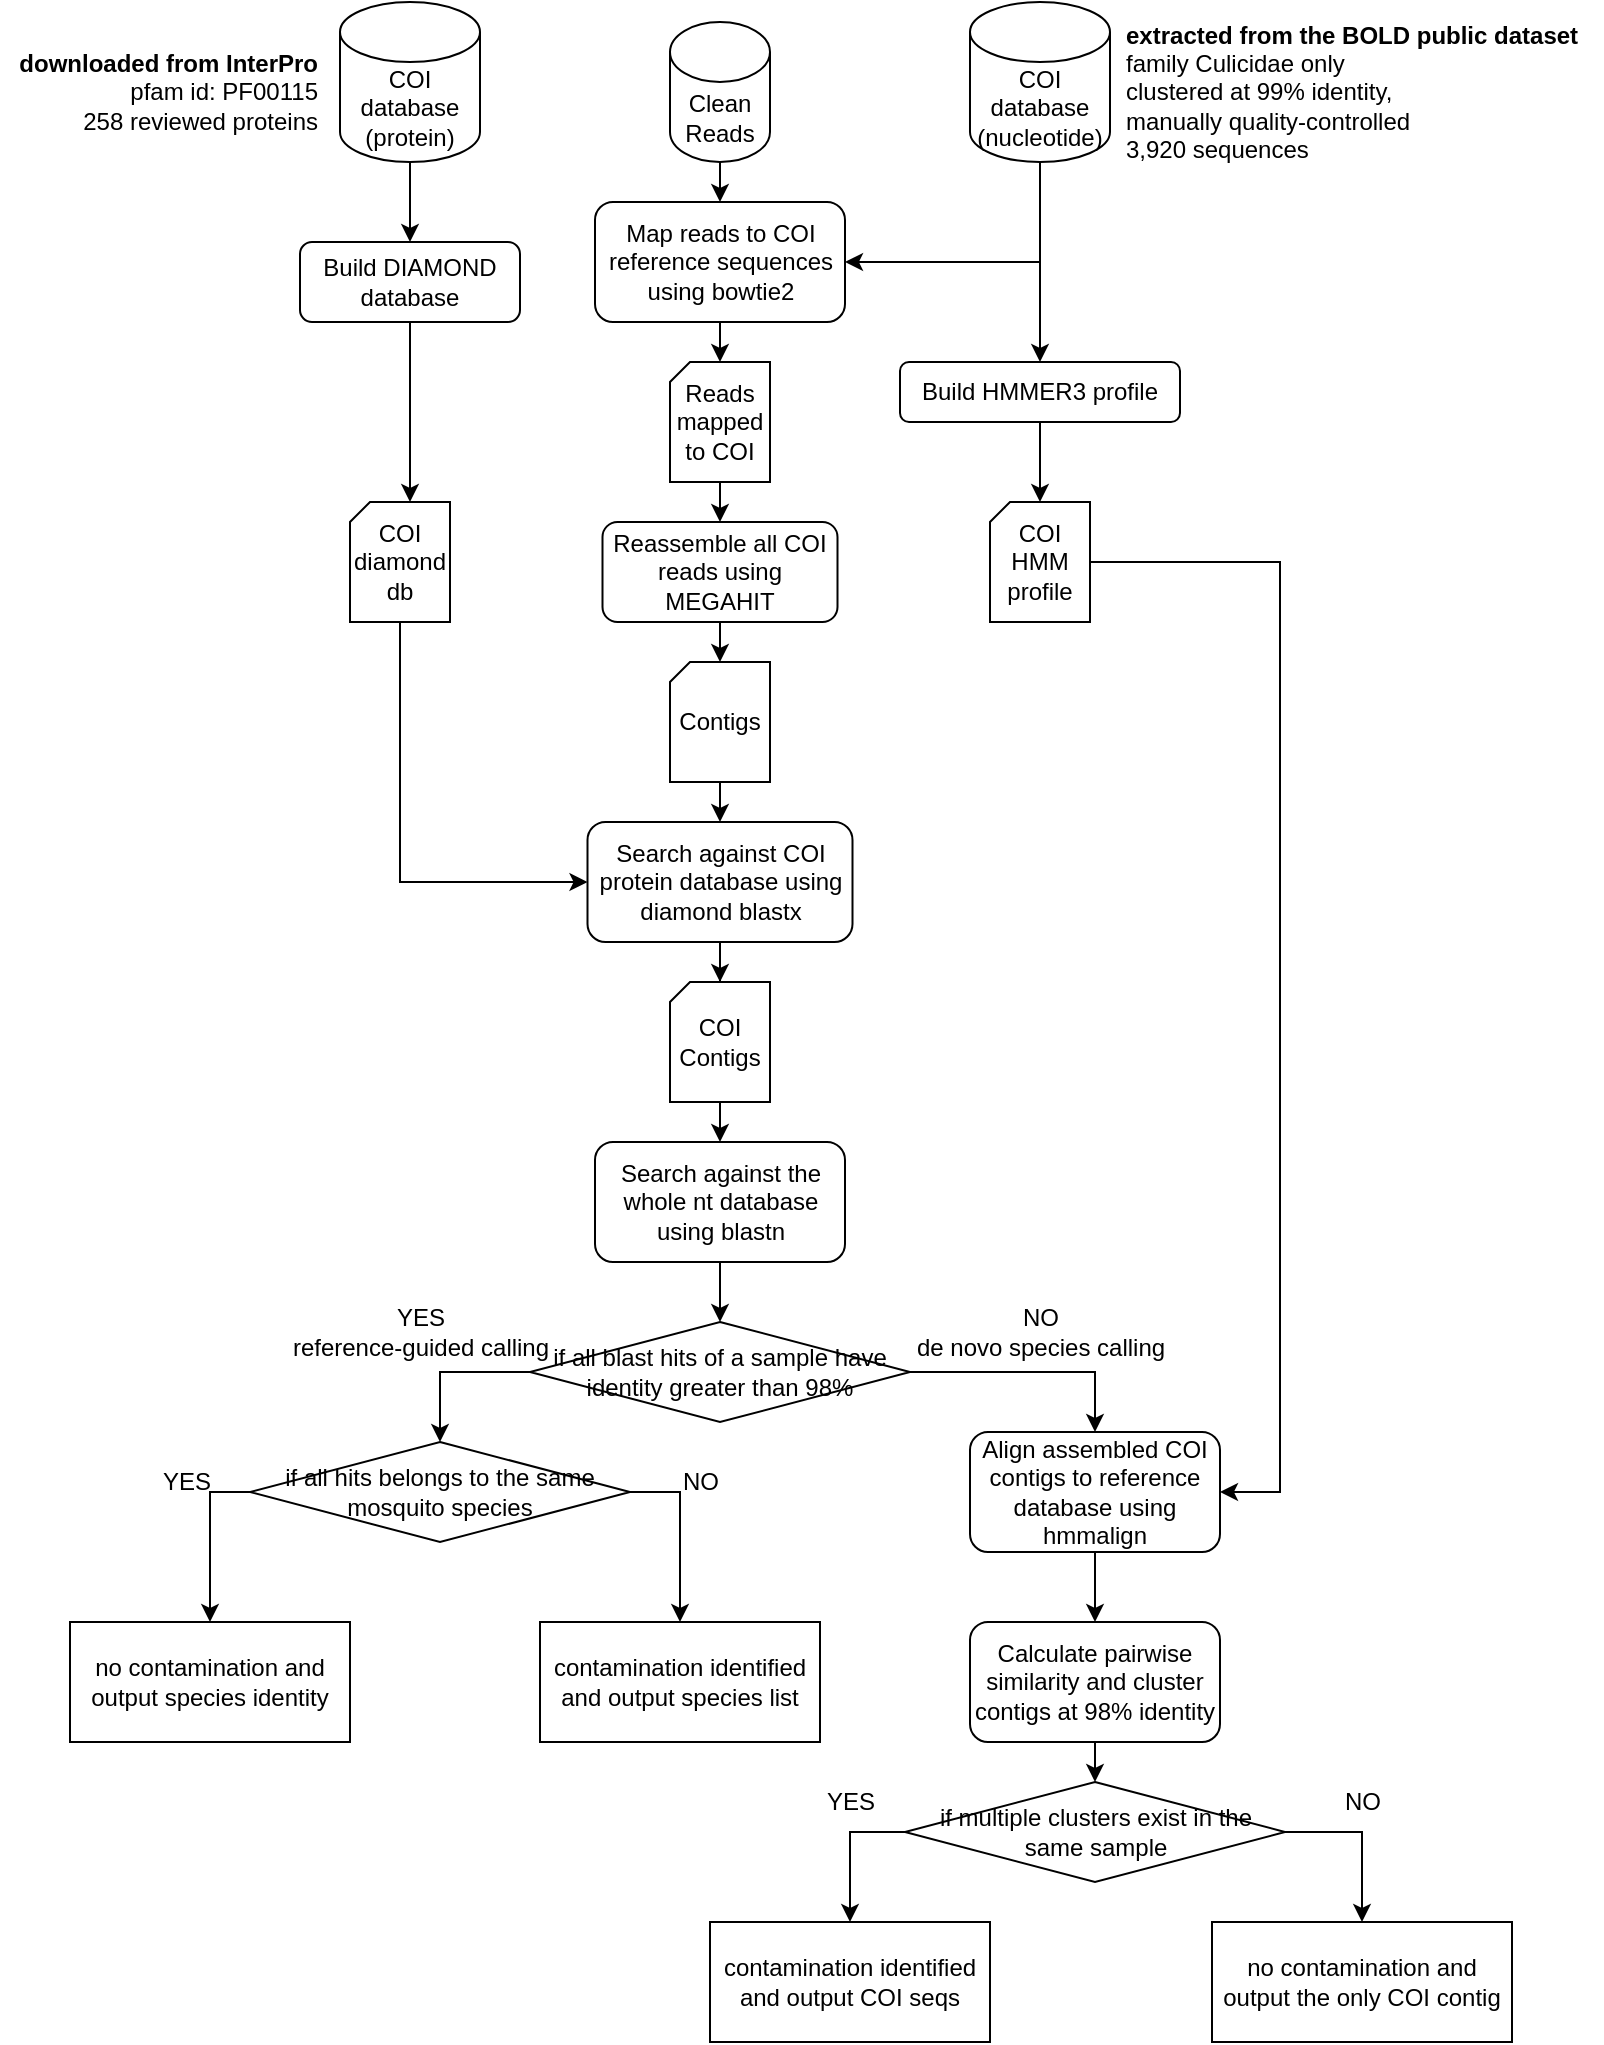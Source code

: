 <mxfile version="14.1.8" type="device"><diagram id="cQaaZWP7CWRT8Dg7XeGn" name="Page-1"><mxGraphModel dx="1301" dy="1049" grid="1" gridSize="10" guides="1" tooltips="1" connect="1" arrows="1" fold="1" page="1" pageScale="1" pageWidth="850" pageHeight="1100" math="0" shadow="0"><root><mxCell id="0"/><mxCell id="1" parent="0"/><mxCell id="BzrMHumJkSIJWRMrRUgv-27" style="edgeStyle=orthogonalEdgeStyle;rounded=0;orthogonalLoop=1;jettySize=auto;html=1;exitX=0.5;exitY=1;exitDx=0;exitDy=0;entryX=0.5;entryY=0;entryDx=0;entryDy=0;entryPerimeter=0;startArrow=none;startFill=0;endArrow=classic;endFill=1;" parent="1" source="BzrMHumJkSIJWRMrRUgv-1" target="BzrMHumJkSIJWRMrRUgv-25" edge="1"><mxGeometry relative="1" as="geometry"/></mxCell><mxCell id="BzrMHumJkSIJWRMrRUgv-1" value="Map reads to COI reference sequences using bowtie2" style="rounded=1;whiteSpace=wrap;html=1;" parent="1" vertex="1"><mxGeometry x="321.5" y="140" width="125" height="60" as="geometry"/></mxCell><mxCell id="BzrMHumJkSIJWRMrRUgv-16" style="edgeStyle=orthogonalEdgeStyle;rounded=0;orthogonalLoop=1;jettySize=auto;html=1;exitX=0.5;exitY=1;exitDx=0;exitDy=0;exitPerimeter=0;entryX=0.5;entryY=0;entryDx=0;entryDy=0;startArrow=none;startFill=0;endArrow=classic;endFill=1;" parent="1" source="BzrMHumJkSIJWRMrRUgv-2" target="BzrMHumJkSIJWRMrRUgv-1" edge="1"><mxGeometry relative="1" as="geometry"/></mxCell><mxCell id="BzrMHumJkSIJWRMrRUgv-2" value="Clean Reads" style="shape=cylinder3;whiteSpace=wrap;html=1;boundedLbl=1;backgroundOutline=1;size=15;" parent="1" vertex="1"><mxGeometry x="359" y="50" width="50" height="70" as="geometry"/></mxCell><mxCell id="58Q6JmPihY4ID2T2_aJl-16" style="edgeStyle=orthogonalEdgeStyle;rounded=0;orthogonalLoop=1;jettySize=auto;html=1;exitX=0.5;exitY=1;exitDx=0;exitDy=0;entryX=0.5;entryY=0;entryDx=0;entryDy=0;" edge="1" parent="1" source="BzrMHumJkSIJWRMrRUgv-5" target="58Q6JmPihY4ID2T2_aJl-15"><mxGeometry relative="1" as="geometry"/></mxCell><mxCell id="BzrMHumJkSIJWRMrRUgv-5" value="Search against the whole nt database using blastn" style="rounded=1;whiteSpace=wrap;html=1;" parent="1" vertex="1"><mxGeometry x="321.5" y="610" width="125" height="60" as="geometry"/></mxCell><mxCell id="BzrMHumJkSIJWRMrRUgv-10" value="&lt;b&gt;extracted from the BOLD public dataset&lt;/b&gt;&lt;br&gt;family Culicidae only&lt;br&gt;clustered at 99% identity,&lt;br&gt;manually quality-controlled&lt;br&gt;3,920 sequences" style="text;html=1;align=left;verticalAlign=middle;resizable=0;points=[];autosize=1;" parent="1" vertex="1"><mxGeometry x="585" y="45" width="240" height="80" as="geometry"/></mxCell><mxCell id="BzrMHumJkSIJWRMrRUgv-24" style="edgeStyle=orthogonalEdgeStyle;rounded=0;orthogonalLoop=1;jettySize=auto;html=1;exitX=0.5;exitY=1;exitDx=0;exitDy=0;entryX=0.5;entryY=0;entryDx=0;entryDy=0;entryPerimeter=0;startArrow=none;startFill=0;endArrow=classic;endFill=1;" parent="1" source="BzrMHumJkSIJWRMrRUgv-13" target="BzrMHumJkSIJWRMrRUgv-21" edge="1"><mxGeometry relative="1" as="geometry"/></mxCell><mxCell id="BzrMHumJkSIJWRMrRUgv-13" value="Reassemble all COI reads using MEGAHIT" style="rounded=1;whiteSpace=wrap;html=1;" parent="1" vertex="1"><mxGeometry x="325.25" y="300" width="117.5" height="50" as="geometry"/></mxCell><mxCell id="58Q6JmPihY4ID2T2_aJl-2" style="edgeStyle=orthogonalEdgeStyle;rounded=0;orthogonalLoop=1;jettySize=auto;html=1;exitX=0.5;exitY=1;exitDx=0;exitDy=0;exitPerimeter=0;" edge="1" parent="1" source="BzrMHumJkSIJWRMrRUgv-21" target="58Q6JmPihY4ID2T2_aJl-1"><mxGeometry relative="1" as="geometry"/></mxCell><mxCell id="BzrMHumJkSIJWRMrRUgv-21" value="Contigs" style="shape=card;whiteSpace=wrap;html=1;size=10;" parent="1" vertex="1"><mxGeometry x="359" y="370" width="50" height="60" as="geometry"/></mxCell><mxCell id="BzrMHumJkSIJWRMrRUgv-26" style="edgeStyle=orthogonalEdgeStyle;rounded=0;orthogonalLoop=1;jettySize=auto;html=1;exitX=0.5;exitY=1;exitDx=0;exitDy=0;exitPerimeter=0;entryX=0.5;entryY=0;entryDx=0;entryDy=0;startArrow=none;startFill=0;endArrow=classic;endFill=1;" parent="1" source="BzrMHumJkSIJWRMrRUgv-25" target="BzrMHumJkSIJWRMrRUgv-13" edge="1"><mxGeometry relative="1" as="geometry"/></mxCell><mxCell id="BzrMHumJkSIJWRMrRUgv-25" value="Reads mapped to COI" style="shape=card;whiteSpace=wrap;html=1;size=10;" parent="1" vertex="1"><mxGeometry x="359" y="220" width="50" height="60" as="geometry"/></mxCell><mxCell id="58Q6JmPihY4ID2T2_aJl-11" style="edgeStyle=orthogonalEdgeStyle;rounded=0;orthogonalLoop=1;jettySize=auto;html=1;exitX=0.5;exitY=1;exitDx=0;exitDy=0;" edge="1" parent="1" source="58Q6JmPihY4ID2T2_aJl-1" target="58Q6JmPihY4ID2T2_aJl-10"><mxGeometry relative="1" as="geometry"/></mxCell><mxCell id="58Q6JmPihY4ID2T2_aJl-1" value="Search against COI protein database using diamond blastx" style="rounded=1;whiteSpace=wrap;html=1;" vertex="1" parent="1"><mxGeometry x="317.75" y="450" width="132.5" height="60" as="geometry"/></mxCell><mxCell id="58Q6JmPihY4ID2T2_aJl-3" value="&lt;b&gt;downloaded from InterPro&lt;/b&gt;&lt;br&gt;pfam id: PF00115&lt;br&gt;258 reviewed proteins" style="text;html=1;align=right;verticalAlign=middle;resizable=0;points=[];autosize=1;" vertex="1" parent="1"><mxGeometry x="24" y="60" width="160" height="50" as="geometry"/></mxCell><mxCell id="58Q6JmPihY4ID2T2_aJl-14" style="edgeStyle=orthogonalEdgeStyle;rounded=0;orthogonalLoop=1;jettySize=auto;html=1;exitX=0.5;exitY=1;exitDx=0;exitDy=0;exitPerimeter=0;entryX=0.5;entryY=0;entryDx=0;entryDy=0;" edge="1" parent="1" source="58Q6JmPihY4ID2T2_aJl-10" target="BzrMHumJkSIJWRMrRUgv-5"><mxGeometry relative="1" as="geometry"/></mxCell><mxCell id="58Q6JmPihY4ID2T2_aJl-10" value="COI&lt;br&gt;Contigs" style="shape=card;whiteSpace=wrap;html=1;size=10;" vertex="1" parent="1"><mxGeometry x="359" y="530" width="50" height="60" as="geometry"/></mxCell><mxCell id="58Q6JmPihY4ID2T2_aJl-17" style="edgeStyle=orthogonalEdgeStyle;rounded=0;orthogonalLoop=1;jettySize=auto;html=1;exitX=0;exitY=0.5;exitDx=0;exitDy=0;fontSize=11;entryX=0.5;entryY=0;entryDx=0;entryDy=0;" edge="1" parent="1" source="58Q6JmPihY4ID2T2_aJl-15" target="58Q6JmPihY4ID2T2_aJl-21"><mxGeometry relative="1" as="geometry"><mxPoint x="244" y="770" as="targetPoint"/></mxGeometry></mxCell><mxCell id="58Q6JmPihY4ID2T2_aJl-18" style="edgeStyle=orthogonalEdgeStyle;rounded=0;orthogonalLoop=1;jettySize=auto;html=1;exitX=1;exitY=0.5;exitDx=0;exitDy=0;fontSize=11;" edge="1" parent="1" source="58Q6JmPihY4ID2T2_aJl-15" target="58Q6JmPihY4ID2T2_aJl-24"><mxGeometry relative="1" as="geometry"><mxPoint x="519" y="760" as="targetPoint"/></mxGeometry></mxCell><mxCell id="58Q6JmPihY4ID2T2_aJl-15" value="if all blast hits of a sample have identity greater than 98%" style="rhombus;whiteSpace=wrap;html=1;align=center;fontSize=12;" vertex="1" parent="1"><mxGeometry x="289" y="700" width="190" height="50" as="geometry"/></mxCell><mxCell id="58Q6JmPihY4ID2T2_aJl-19" value="YES&lt;br&gt;reference-guided calling" style="text;html=1;align=center;verticalAlign=middle;resizable=0;points=[];autosize=1;fontSize=12;" vertex="1" parent="1"><mxGeometry x="164" y="690" width="140" height="30" as="geometry"/></mxCell><mxCell id="58Q6JmPihY4ID2T2_aJl-20" value="NO&lt;br&gt;de novo species calling" style="text;html=1;align=center;verticalAlign=middle;resizable=0;points=[];autosize=1;fontSize=12;" vertex="1" parent="1"><mxGeometry x="474" y="690" width="140" height="30" as="geometry"/></mxCell><mxCell id="58Q6JmPihY4ID2T2_aJl-28" style="edgeStyle=orthogonalEdgeStyle;rounded=0;orthogonalLoop=1;jettySize=auto;html=1;exitX=1;exitY=0.5;exitDx=0;exitDy=0;fontSize=12;entryX=0.5;entryY=0;entryDx=0;entryDy=0;" edge="1" parent="1" source="58Q6JmPihY4ID2T2_aJl-21" target="58Q6JmPihY4ID2T2_aJl-32"><mxGeometry relative="1" as="geometry"><mxPoint x="364" y="850" as="targetPoint"/></mxGeometry></mxCell><mxCell id="58Q6JmPihY4ID2T2_aJl-31" style="edgeStyle=orthogonalEdgeStyle;rounded=0;orthogonalLoop=1;jettySize=auto;html=1;exitX=0;exitY=0.5;exitDx=0;exitDy=0;entryX=0.5;entryY=0;entryDx=0;entryDy=0;fontSize=12;" edge="1" parent="1" source="58Q6JmPihY4ID2T2_aJl-21" target="58Q6JmPihY4ID2T2_aJl-30"><mxGeometry relative="1" as="geometry"/></mxCell><mxCell id="58Q6JmPihY4ID2T2_aJl-21" value="if all hits belongs to the same mosquito species" style="rhombus;whiteSpace=wrap;html=1;align=center;fontSize=12;" vertex="1" parent="1"><mxGeometry x="149" y="760" width="190" height="50" as="geometry"/></mxCell><mxCell id="58Q6JmPihY4ID2T2_aJl-56" style="edgeStyle=orthogonalEdgeStyle;rounded=0;orthogonalLoop=1;jettySize=auto;html=1;exitX=0.5;exitY=1;exitDx=0;exitDy=0;entryX=0.5;entryY=0;entryDx=0;entryDy=0;fontSize=12;" edge="1" parent="1" source="58Q6JmPihY4ID2T2_aJl-24" target="58Q6JmPihY4ID2T2_aJl-57"><mxGeometry relative="1" as="geometry"><mxPoint x="571.5" y="855" as="targetPoint"/></mxGeometry></mxCell><mxCell id="58Q6JmPihY4ID2T2_aJl-24" value="Align assembled COI contigs to reference database using hmmalign" style="rounded=1;whiteSpace=wrap;html=1;" vertex="1" parent="1"><mxGeometry x="509" y="755" width="125" height="60" as="geometry"/></mxCell><mxCell id="58Q6JmPihY4ID2T2_aJl-29" value="YES" style="text;html=1;align=center;verticalAlign=middle;resizable=0;points=[];autosize=1;fontSize=12;" vertex="1" parent="1"><mxGeometry x="97" y="770" width="40" height="20" as="geometry"/></mxCell><mxCell id="58Q6JmPihY4ID2T2_aJl-30" value="no contamination and output species identity" style="rounded=0;whiteSpace=wrap;html=1;fontSize=12;align=center;" vertex="1" parent="1"><mxGeometry x="59" y="850" width="140" height="60" as="geometry"/></mxCell><mxCell id="58Q6JmPihY4ID2T2_aJl-32" value="contamination identified and output species list" style="rounded=0;whiteSpace=wrap;html=1;fontSize=12;align=center;" vertex="1" parent="1"><mxGeometry x="294" y="850" width="140" height="60" as="geometry"/></mxCell><mxCell id="58Q6JmPihY4ID2T2_aJl-33" value="NO" style="text;html=1;align=center;verticalAlign=middle;resizable=0;points=[];autosize=1;fontSize=12;" vertex="1" parent="1"><mxGeometry x="359" y="770" width="30" height="20" as="geometry"/></mxCell><mxCell id="58Q6JmPihY4ID2T2_aJl-39" style="edgeStyle=orthogonalEdgeStyle;rounded=0;orthogonalLoop=1;jettySize=auto;html=1;exitX=0.5;exitY=1;exitDx=0;exitDy=0;exitPerimeter=0;entryX=1;entryY=0.5;entryDx=0;entryDy=0;fontSize=12;" edge="1" parent="1" source="58Q6JmPihY4ID2T2_aJl-38" target="BzrMHumJkSIJWRMrRUgv-1"><mxGeometry relative="1" as="geometry"/></mxCell><mxCell id="58Q6JmPihY4ID2T2_aJl-42" style="edgeStyle=orthogonalEdgeStyle;rounded=0;orthogonalLoop=1;jettySize=auto;html=1;exitX=0.5;exitY=1;exitDx=0;exitDy=0;exitPerimeter=0;entryX=0.5;entryY=0;entryDx=0;entryDy=0;fontSize=12;" edge="1" parent="1" source="58Q6JmPihY4ID2T2_aJl-38" target="58Q6JmPihY4ID2T2_aJl-41"><mxGeometry relative="1" as="geometry"/></mxCell><mxCell id="58Q6JmPihY4ID2T2_aJl-38" value="COI database (nucleotide)" style="shape=cylinder3;whiteSpace=wrap;html=1;boundedLbl=1;backgroundOutline=1;size=15;" vertex="1" parent="1"><mxGeometry x="509" y="40" width="70" height="80" as="geometry"/></mxCell><mxCell id="58Q6JmPihY4ID2T2_aJl-44" style="edgeStyle=orthogonalEdgeStyle;rounded=0;orthogonalLoop=1;jettySize=auto;html=1;exitX=0.5;exitY=1;exitDx=0;exitDy=0;entryX=0.5;entryY=0;entryDx=0;entryDy=0;entryPerimeter=0;fontSize=12;" edge="1" parent="1" source="58Q6JmPihY4ID2T2_aJl-41" target="58Q6JmPihY4ID2T2_aJl-43"><mxGeometry relative="1" as="geometry"/></mxCell><mxCell id="58Q6JmPihY4ID2T2_aJl-41" value="Build HMMER3 profile" style="rounded=1;whiteSpace=wrap;html=1;" vertex="1" parent="1"><mxGeometry x="474" y="220" width="140" height="30" as="geometry"/></mxCell><mxCell id="58Q6JmPihY4ID2T2_aJl-45" style="edgeStyle=orthogonalEdgeStyle;rounded=0;orthogonalLoop=1;jettySize=auto;html=1;exitX=1;exitY=0.5;exitDx=0;exitDy=0;exitPerimeter=0;entryX=1;entryY=0.5;entryDx=0;entryDy=0;fontSize=12;" edge="1" parent="1" source="58Q6JmPihY4ID2T2_aJl-43" target="58Q6JmPihY4ID2T2_aJl-24"><mxGeometry relative="1" as="geometry"><Array as="points"><mxPoint x="664" y="320"/><mxPoint x="664" y="785"/></Array></mxGeometry></mxCell><mxCell id="58Q6JmPihY4ID2T2_aJl-43" value="COI HMM profile" style="shape=card;whiteSpace=wrap;html=1;size=10;" vertex="1" parent="1"><mxGeometry x="519" y="290" width="50" height="60" as="geometry"/></mxCell><mxCell id="58Q6JmPihY4ID2T2_aJl-50" style="edgeStyle=orthogonalEdgeStyle;rounded=0;orthogonalLoop=1;jettySize=auto;html=1;exitX=0.5;exitY=1;exitDx=0;exitDy=0;exitPerimeter=0;entryX=0.5;entryY=0;entryDx=0;entryDy=0;fontSize=12;" edge="1" parent="1" source="58Q6JmPihY4ID2T2_aJl-46" target="58Q6JmPihY4ID2T2_aJl-48"><mxGeometry relative="1" as="geometry"/></mxCell><mxCell id="58Q6JmPihY4ID2T2_aJl-46" value="COI database (protein)" style="shape=cylinder3;whiteSpace=wrap;html=1;boundedLbl=1;backgroundOutline=1;size=15;" vertex="1" parent="1"><mxGeometry x="194" y="40" width="70" height="80" as="geometry"/></mxCell><mxCell id="58Q6JmPihY4ID2T2_aJl-53" style="edgeStyle=orthogonalEdgeStyle;rounded=0;orthogonalLoop=1;jettySize=auto;html=1;exitX=0.5;exitY=1;exitDx=0;exitDy=0;entryX=0;entryY=0;entryDx=30;entryDy=0;entryPerimeter=0;fontSize=12;" edge="1" parent="1" source="58Q6JmPihY4ID2T2_aJl-48" target="58Q6JmPihY4ID2T2_aJl-52"><mxGeometry relative="1" as="geometry"/></mxCell><mxCell id="58Q6JmPihY4ID2T2_aJl-48" value="Build DIAMOND database" style="rounded=1;whiteSpace=wrap;html=1;" vertex="1" parent="1"><mxGeometry x="174" y="160" width="110" height="40" as="geometry"/></mxCell><mxCell id="58Q6JmPihY4ID2T2_aJl-54" style="edgeStyle=orthogonalEdgeStyle;rounded=0;orthogonalLoop=1;jettySize=auto;html=1;exitX=0.5;exitY=1;exitDx=0;exitDy=0;exitPerimeter=0;entryX=0;entryY=0.5;entryDx=0;entryDy=0;fontSize=12;" edge="1" parent="1" source="58Q6JmPihY4ID2T2_aJl-52" target="58Q6JmPihY4ID2T2_aJl-1"><mxGeometry relative="1" as="geometry"/></mxCell><mxCell id="58Q6JmPihY4ID2T2_aJl-52" value="COI diamond db" style="shape=card;whiteSpace=wrap;html=1;size=10;" vertex="1" parent="1"><mxGeometry x="199" y="290" width="50" height="60" as="geometry"/></mxCell><mxCell id="58Q6JmPihY4ID2T2_aJl-59" style="edgeStyle=orthogonalEdgeStyle;rounded=0;orthogonalLoop=1;jettySize=auto;html=1;exitX=0.5;exitY=1;exitDx=0;exitDy=0;entryX=0.5;entryY=0;entryDx=0;entryDy=0;fontSize=12;" edge="1" parent="1" source="58Q6JmPihY4ID2T2_aJl-57" target="58Q6JmPihY4ID2T2_aJl-58"><mxGeometry relative="1" as="geometry"/></mxCell><mxCell id="58Q6JmPihY4ID2T2_aJl-57" value="Calculate pairwise similarity and cluster contigs at 98% identity" style="rounded=1;whiteSpace=wrap;html=1;" vertex="1" parent="1"><mxGeometry x="509" y="850" width="125" height="60" as="geometry"/></mxCell><mxCell id="58Q6JmPihY4ID2T2_aJl-63" style="edgeStyle=orthogonalEdgeStyle;rounded=0;orthogonalLoop=1;jettySize=auto;html=1;exitX=0;exitY=0.5;exitDx=0;exitDy=0;entryX=0.5;entryY=0;entryDx=0;entryDy=0;fontSize=12;" edge="1" parent="1" source="58Q6JmPihY4ID2T2_aJl-58" target="58Q6JmPihY4ID2T2_aJl-60"><mxGeometry relative="1" as="geometry"/></mxCell><mxCell id="58Q6JmPihY4ID2T2_aJl-65" style="edgeStyle=orthogonalEdgeStyle;rounded=0;orthogonalLoop=1;jettySize=auto;html=1;exitX=1;exitY=0.5;exitDx=0;exitDy=0;entryX=0.5;entryY=0;entryDx=0;entryDy=0;fontSize=12;" edge="1" parent="1" source="58Q6JmPihY4ID2T2_aJl-58" target="58Q6JmPihY4ID2T2_aJl-64"><mxGeometry relative="1" as="geometry"/></mxCell><mxCell id="58Q6JmPihY4ID2T2_aJl-58" value="if multiple clusters exist in the same sample" style="rhombus;whiteSpace=wrap;html=1;align=center;fontSize=12;" vertex="1" parent="1"><mxGeometry x="476.5" y="930" width="190" height="50" as="geometry"/></mxCell><mxCell id="58Q6JmPihY4ID2T2_aJl-60" value="contamination identified and output COI seqs" style="rounded=0;whiteSpace=wrap;html=1;fontSize=12;align=center;" vertex="1" parent="1"><mxGeometry x="379" y="1000" width="140" height="60" as="geometry"/></mxCell><mxCell id="58Q6JmPihY4ID2T2_aJl-64" value="no contamination and output the only COI contig" style="rounded=0;whiteSpace=wrap;html=1;fontSize=12;align=center;" vertex="1" parent="1"><mxGeometry x="630" y="1000" width="150" height="60" as="geometry"/></mxCell><mxCell id="58Q6JmPihY4ID2T2_aJl-66" value="NO" style="text;html=1;align=center;verticalAlign=middle;resizable=0;points=[];autosize=1;fontSize=12;" vertex="1" parent="1"><mxGeometry x="690" y="930" width="30" height="20" as="geometry"/></mxCell><mxCell id="58Q6JmPihY4ID2T2_aJl-67" value="YES" style="text;html=1;align=center;verticalAlign=middle;resizable=0;points=[];autosize=1;fontSize=12;" vertex="1" parent="1"><mxGeometry x="429" y="930" width="40" height="20" as="geometry"/></mxCell></root></mxGraphModel></diagram></mxfile>